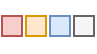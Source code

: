 <mxfile version="20.3.0" type="device"><diagram id="0rgY5Y1N17KfK6YNMF-7" name="Page-1"><mxGraphModel dx="229" dy="1201" grid="1" gridSize="10" guides="1" tooltips="1" connect="1" arrows="1" fold="1" page="1" pageScale="1" pageWidth="850" pageHeight="1100" math="0" shadow="0"><root><mxCell id="0"/><mxCell id="1" parent="0"/><mxCell id="-BuyeugGBSOAPDkOtUlX-2" value="&lt;p style=&quot;text-align: justify; font-size: 8px;&quot;&gt;&lt;br&gt;&lt;/p&gt;" style="rounded=0;whiteSpace=wrap;html=1;strokeColor=#b85450;fillColor=#f8cecc;fontSize=8;align=center;spacingTop=5;spacingLeft=5;spacingRight=5;spacingBottom=5;fontStyle=0" parent="1" vertex="1"><mxGeometry x="1" y="1" width="10" height="10" as="geometry"/></mxCell><mxCell id="-BuyeugGBSOAPDkOtUlX-3" value="&lt;p style=&quot;text-align: justify; font-size: 8px;&quot;&gt;&lt;br&gt;&lt;/p&gt;" style="rounded=0;whiteSpace=wrap;html=1;strokeColor=#d79b00;fillColor=#ffe6cc;fontSize=8;align=center;spacingTop=5;spacingLeft=5;spacingRight=5;spacingBottom=5;fontStyle=0" parent="1" vertex="1"><mxGeometry x="13" y="1" width="10" height="10" as="geometry"/></mxCell><mxCell id="-BuyeugGBSOAPDkOtUlX-15" value="&lt;p style=&quot;text-align: justify; font-size: 8px;&quot;&gt;&lt;br&gt;&lt;/p&gt;" style="rounded=0;whiteSpace=wrap;html=1;strokeColor=#6c8ebf;fillColor=#dae8fc;fontSize=8;align=center;spacingTop=5;spacingLeft=5;spacingRight=5;spacingBottom=5;fontStyle=0" parent="1" vertex="1"><mxGeometry x="25" y="1" width="10" height="10" as="geometry"/></mxCell><mxCell id="PXiQTQu1-97RQTiy_o2f-5" value="&lt;p style=&quot;text-align: justify; font-size: 8px;&quot;&gt;&lt;br&gt;&lt;/p&gt;" style="rounded=0;whiteSpace=wrap;html=1;strokeColor=#666666;fillColor=#f5f5f5;fontSize=8;align=center;spacingTop=5;spacingLeft=5;spacingRight=5;spacingBottom=5;fontStyle=0;fontColor=#333333;" parent="1" vertex="1"><mxGeometry x="37" y="1" width="10" height="10" as="geometry"/></mxCell></root></mxGraphModel></diagram></mxfile>
